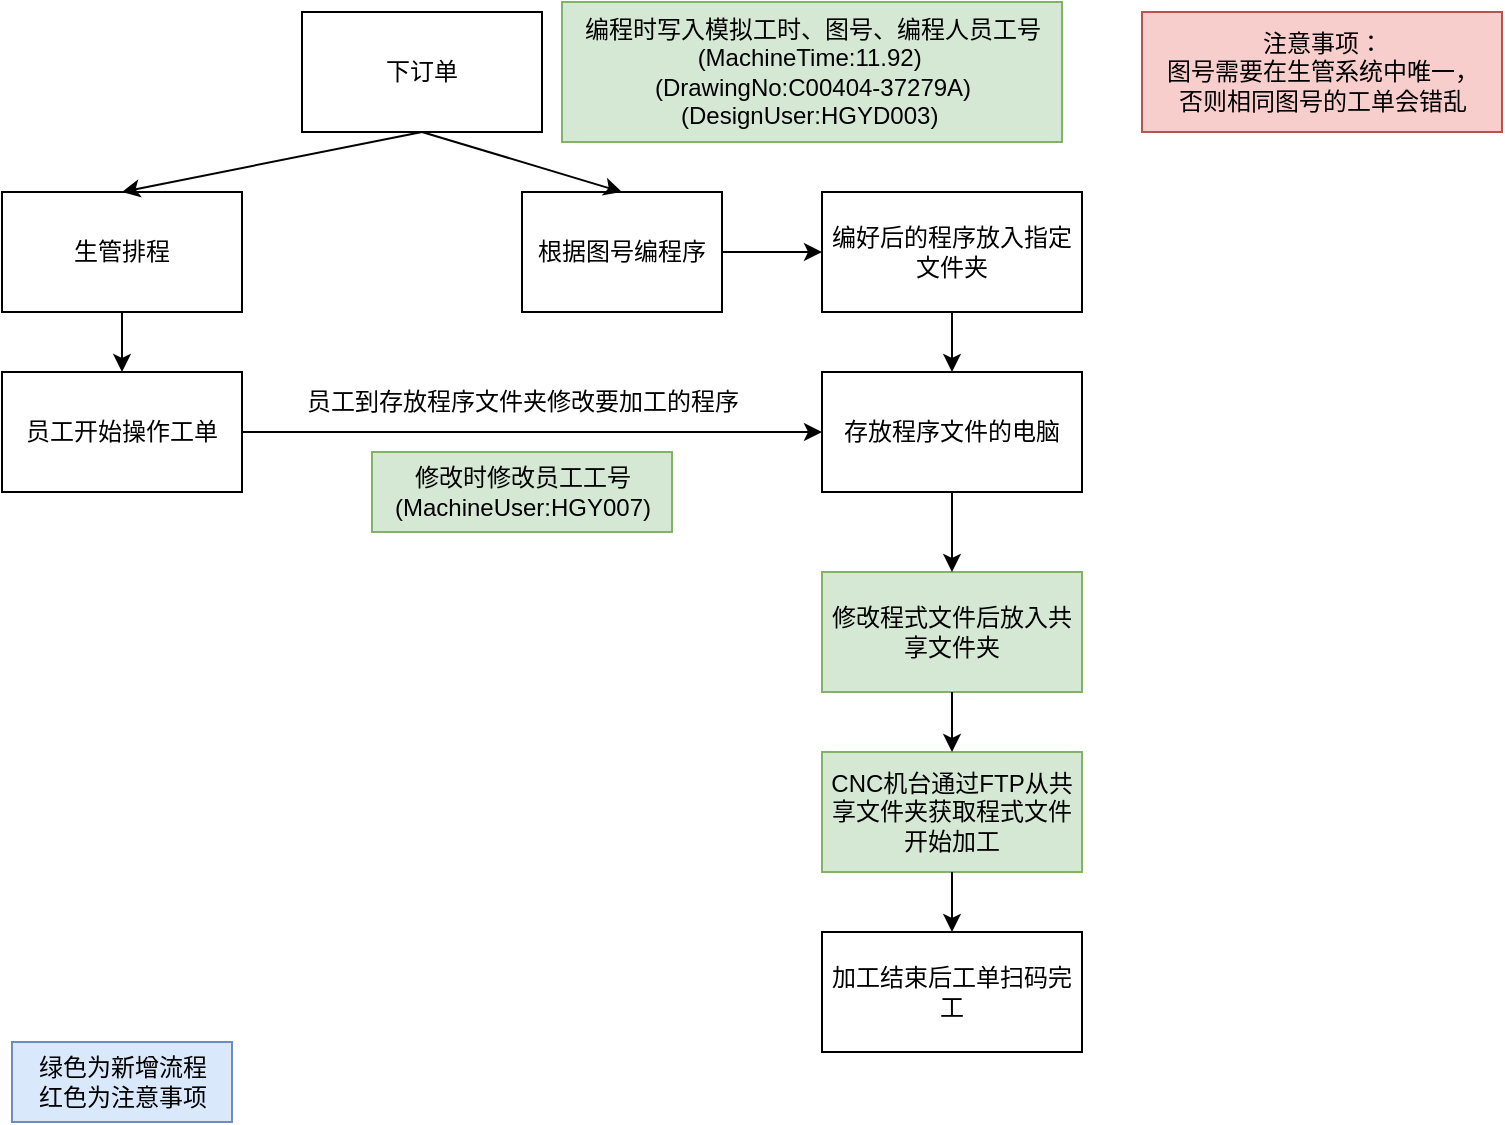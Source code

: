 <mxfile version="28.1.2" pages="2">
  <diagram name="第 1 页" id="llzAJf6m_RvFypabQ47X">
    <mxGraphModel dx="1426" dy="751" grid="1" gridSize="10" guides="1" tooltips="1" connect="1" arrows="1" fold="1" page="1" pageScale="1" pageWidth="827" pageHeight="1169" math="0" shadow="0">
      <root>
        <mxCell id="0" />
        <mxCell id="1" parent="0" />
        <mxCell id="7Wot0sW3-zmbjG1D84XS-1" value="下订单" style="rounded=0;whiteSpace=wrap;html=1;" vertex="1" parent="1">
          <mxGeometry x="170" y="65" width="120" height="60" as="geometry" />
        </mxCell>
        <mxCell id="7Wot0sW3-zmbjG1D84XS-2" value="生管排程" style="rounded=0;whiteSpace=wrap;html=1;" vertex="1" parent="1">
          <mxGeometry x="20" y="155" width="120" height="60" as="geometry" />
        </mxCell>
        <mxCell id="7Wot0sW3-zmbjG1D84XS-3" value="根据图号编程序" style="rounded=0;whiteSpace=wrap;html=1;" vertex="1" parent="1">
          <mxGeometry x="280" y="155" width="100" height="60" as="geometry" />
        </mxCell>
        <mxCell id="7Wot0sW3-zmbjG1D84XS-4" value="编好后的程序放入指定文件夹" style="rounded=0;whiteSpace=wrap;html=1;" vertex="1" parent="1">
          <mxGeometry x="430" y="155" width="130" height="60" as="geometry" />
        </mxCell>
        <mxCell id="7Wot0sW3-zmbjG1D84XS-5" value="修改程式文件后放入共享文件夹" style="rounded=0;whiteSpace=wrap;html=1;fillColor=#d5e8d4;strokeColor=#82b366;" vertex="1" parent="1">
          <mxGeometry x="430" y="345" width="130" height="60" as="geometry" />
        </mxCell>
        <mxCell id="7Wot0sW3-zmbjG1D84XS-6" value="员工开始操作工单" style="rounded=0;whiteSpace=wrap;html=1;" vertex="1" parent="1">
          <mxGeometry x="20" y="245" width="120" height="60" as="geometry" />
        </mxCell>
        <mxCell id="7Wot0sW3-zmbjG1D84XS-7" value="" style="endArrow=classic;html=1;rounded=0;exitX=0.5;exitY=1;exitDx=0;exitDy=0;entryX=0.5;entryY=0;entryDx=0;entryDy=0;" edge="1" parent="1" source="7Wot0sW3-zmbjG1D84XS-1" target="7Wot0sW3-zmbjG1D84XS-3">
          <mxGeometry width="50" height="50" relative="1" as="geometry">
            <mxPoint x="300" y="355" as="sourcePoint" />
            <mxPoint x="350" y="305" as="targetPoint" />
          </mxGeometry>
        </mxCell>
        <mxCell id="7Wot0sW3-zmbjG1D84XS-8" value="" style="endArrow=classic;html=1;rounded=0;entryX=0.5;entryY=0;entryDx=0;entryDy=0;" edge="1" parent="1" target="7Wot0sW3-zmbjG1D84XS-2">
          <mxGeometry width="50" height="50" relative="1" as="geometry">
            <mxPoint x="230" y="125" as="sourcePoint" />
            <mxPoint x="350" y="305" as="targetPoint" />
          </mxGeometry>
        </mxCell>
        <mxCell id="7Wot0sW3-zmbjG1D84XS-9" value="" style="endArrow=classic;html=1;rounded=0;exitX=0.5;exitY=1;exitDx=0;exitDy=0;entryX=0.5;entryY=0;entryDx=0;entryDy=0;" edge="1" parent="1" source="7Wot0sW3-zmbjG1D84XS-2" target="7Wot0sW3-zmbjG1D84XS-6">
          <mxGeometry width="50" height="50" relative="1" as="geometry">
            <mxPoint x="300" y="355" as="sourcePoint" />
            <mxPoint x="350" y="305" as="targetPoint" />
          </mxGeometry>
        </mxCell>
        <mxCell id="7Wot0sW3-zmbjG1D84XS-10" value="" style="endArrow=classic;html=1;rounded=0;exitX=1;exitY=0.5;exitDx=0;exitDy=0;entryX=0;entryY=0.5;entryDx=0;entryDy=0;" edge="1" parent="1" source="7Wot0sW3-zmbjG1D84XS-3" target="7Wot0sW3-zmbjG1D84XS-4">
          <mxGeometry width="50" height="50" relative="1" as="geometry">
            <mxPoint x="380" y="365" as="sourcePoint" />
            <mxPoint x="430" y="255" as="targetPoint" />
          </mxGeometry>
        </mxCell>
        <mxCell id="7Wot0sW3-zmbjG1D84XS-11" value="" style="endArrow=classic;html=1;rounded=0;exitX=1;exitY=0.5;exitDx=0;exitDy=0;entryX=0;entryY=0.5;entryDx=0;entryDy=0;" edge="1" parent="1" source="7Wot0sW3-zmbjG1D84XS-6" target="7Wot0sW3-zmbjG1D84XS-13">
          <mxGeometry width="50" height="50" relative="1" as="geometry">
            <mxPoint x="300" y="355" as="sourcePoint" />
            <mxPoint x="350" y="305" as="targetPoint" />
          </mxGeometry>
        </mxCell>
        <mxCell id="7Wot0sW3-zmbjG1D84XS-12" value="员工到存放程序文件夹修改要加工的程序" style="text;html=1;align=center;verticalAlign=middle;resizable=0;points=[];autosize=1;strokeColor=none;fillColor=none;" vertex="1" parent="1">
          <mxGeometry x="160" y="245" width="240" height="30" as="geometry" />
        </mxCell>
        <mxCell id="7Wot0sW3-zmbjG1D84XS-13" value="存放程序文件的电脑" style="rounded=0;whiteSpace=wrap;html=1;" vertex="1" parent="1">
          <mxGeometry x="430" y="245" width="130" height="60" as="geometry" />
        </mxCell>
        <mxCell id="7Wot0sW3-zmbjG1D84XS-14" value="" style="endArrow=classic;html=1;rounded=0;exitX=0.5;exitY=1;exitDx=0;exitDy=0;" edge="1" parent="1" source="7Wot0sW3-zmbjG1D84XS-4" target="7Wot0sW3-zmbjG1D84XS-13">
          <mxGeometry width="50" height="50" relative="1" as="geometry">
            <mxPoint x="300" y="355" as="sourcePoint" />
            <mxPoint x="350" y="305" as="targetPoint" />
          </mxGeometry>
        </mxCell>
        <mxCell id="7Wot0sW3-zmbjG1D84XS-15" value="" style="endArrow=classic;html=1;rounded=0;exitX=0.5;exitY=1;exitDx=0;exitDy=0;entryX=0.5;entryY=0;entryDx=0;entryDy=0;" edge="1" parent="1" source="7Wot0sW3-zmbjG1D84XS-13" target="7Wot0sW3-zmbjG1D84XS-5">
          <mxGeometry width="50" height="50" relative="1" as="geometry">
            <mxPoint x="300" y="355" as="sourcePoint" />
            <mxPoint x="350" y="305" as="targetPoint" />
          </mxGeometry>
        </mxCell>
        <mxCell id="7Wot0sW3-zmbjG1D84XS-16" value="CNC机台通过FTP从共享文件夹获取程式文件&lt;div&gt;开始加工&lt;/div&gt;" style="rounded=0;whiteSpace=wrap;html=1;fillColor=#d5e8d4;strokeColor=#82b366;" vertex="1" parent="1">
          <mxGeometry x="430" y="435" width="130" height="60" as="geometry" />
        </mxCell>
        <mxCell id="7Wot0sW3-zmbjG1D84XS-17" value="" style="endArrow=classic;html=1;rounded=0;exitX=0.5;exitY=1;exitDx=0;exitDy=0;entryX=0.5;entryY=0;entryDx=0;entryDy=0;" edge="1" parent="1" source="7Wot0sW3-zmbjG1D84XS-5" target="7Wot0sW3-zmbjG1D84XS-16">
          <mxGeometry width="50" height="50" relative="1" as="geometry">
            <mxPoint x="300" y="355" as="sourcePoint" />
            <mxPoint x="350" y="305" as="targetPoint" />
          </mxGeometry>
        </mxCell>
        <mxCell id="7Wot0sW3-zmbjG1D84XS-18" value="加工结束后工单扫码完工" style="rounded=0;whiteSpace=wrap;html=1;" vertex="1" parent="1">
          <mxGeometry x="430" y="525" width="130" height="60" as="geometry" />
        </mxCell>
        <mxCell id="7Wot0sW3-zmbjG1D84XS-19" value="" style="endArrow=classic;html=1;rounded=0;exitX=0.5;exitY=1;exitDx=0;exitDy=0;" edge="1" parent="1" source="7Wot0sW3-zmbjG1D84XS-16" target="7Wot0sW3-zmbjG1D84XS-18">
          <mxGeometry width="50" height="50" relative="1" as="geometry">
            <mxPoint x="300" y="355" as="sourcePoint" />
            <mxPoint x="350" y="305" as="targetPoint" />
          </mxGeometry>
        </mxCell>
        <mxCell id="7Wot0sW3-zmbjG1D84XS-20" value="编程时写入模拟工时、图号、编程人员工号&lt;div&gt;(MachineTime:11.92)&amp;nbsp;&lt;/div&gt;&lt;div&gt;(DrawingNo:C00404-37279A)&lt;/div&gt;&lt;div&gt;(DesignUser:HGYD003)&amp;nbsp;&lt;/div&gt;" style="text;html=1;align=center;verticalAlign=middle;resizable=0;points=[];autosize=1;strokeColor=#82b366;fillColor=#d5e8d4;" vertex="1" parent="1">
          <mxGeometry x="300" y="60" width="250" height="70" as="geometry" />
        </mxCell>
        <mxCell id="7Wot0sW3-zmbjG1D84XS-21" value="修改时修改员工工号&lt;div&gt;(MachineUser:HGY007)&lt;/div&gt;" style="text;html=1;align=center;verticalAlign=middle;resizable=0;points=[];autosize=1;strokeColor=#82b366;fillColor=#d5e8d4;" vertex="1" parent="1">
          <mxGeometry x="205" y="285" width="150" height="40" as="geometry" />
        </mxCell>
        <mxCell id="7Wot0sW3-zmbjG1D84XS-22" value="注意事项：&lt;div&gt;图号需要在生管系统中唯一，&lt;div&gt;否则相同图号的工单会错乱&lt;/div&gt;&lt;/div&gt;" style="text;html=1;align=center;verticalAlign=middle;resizable=0;points=[];autosize=1;strokeColor=#b85450;fillColor=#f8cecc;" vertex="1" parent="1">
          <mxGeometry x="590" y="65" width="180" height="60" as="geometry" />
        </mxCell>
        <mxCell id="7Wot0sW3-zmbjG1D84XS-23" value="绿色为新增流程&lt;div&gt;红色为注意事项&lt;/div&gt;" style="text;html=1;align=center;verticalAlign=middle;resizable=0;points=[];autosize=1;strokeColor=#6c8ebf;fillColor=#dae8fc;" vertex="1" parent="1">
          <mxGeometry x="25" y="580" width="110" height="40" as="geometry" />
        </mxCell>
      </root>
    </mxGraphModel>
  </diagram>
  <diagram id="i_0o1P0NUUmAlQGlM7Rf" name="第 2 页">
    <mxGraphModel dx="1426" dy="751" grid="1" gridSize="10" guides="1" tooltips="1" connect="1" arrows="1" fold="1" page="1" pageScale="1" pageWidth="827" pageHeight="1169" math="0" shadow="0">
      <root>
        <mxCell id="0" />
        <mxCell id="1" parent="0" />
        <mxCell id="2wAls1v3KQ-42HdzJ8gy-1" value="" style="whiteSpace=wrap;html=1;aspect=fixed;" vertex="1" parent="1">
          <mxGeometry x="30" y="112" width="80" height="80" as="geometry" />
        </mxCell>
        <mxCell id="2wAls1v3KQ-42HdzJ8gy-2" value="" style="whiteSpace=wrap;html=1;aspect=fixed;" vertex="1" parent="1">
          <mxGeometry x="160" y="112" width="80" height="80" as="geometry" />
        </mxCell>
        <mxCell id="2wAls1v3KQ-42HdzJ8gy-3" value="" style="whiteSpace=wrap;html=1;aspect=fixed;" vertex="1" parent="1">
          <mxGeometry x="274" y="112" width="80" height="80" as="geometry" />
        </mxCell>
        <mxCell id="2wAls1v3KQ-42HdzJ8gy-4" value="" style="whiteSpace=wrap;html=1;aspect=fixed;" vertex="1" parent="1">
          <mxGeometry x="410" y="112" width="80" height="80" as="geometry" />
        </mxCell>
        <mxCell id="2wAls1v3KQ-42HdzJ8gy-5" value="" style="whiteSpace=wrap;html=1;aspect=fixed;" vertex="1" parent="1">
          <mxGeometry x="520" y="112" width="80" height="80" as="geometry" />
        </mxCell>
        <mxCell id="2wAls1v3KQ-42HdzJ8gy-6" value="" style="whiteSpace=wrap;html=1;aspect=fixed;" vertex="1" parent="1">
          <mxGeometry x="180" y="272" width="80" height="80" as="geometry" />
        </mxCell>
        <mxCell id="2wAls1v3KQ-42HdzJ8gy-7" value="存程式文件电脑" style="text;html=1;align=center;verticalAlign=middle;resizable=0;points=[];autosize=1;strokeColor=none;fillColor=none;" vertex="1" parent="1">
          <mxGeometry x="505" y="520" width="110" height="30" as="geometry" />
        </mxCell>
        <mxCell id="2wAls1v3KQ-42HdzJ8gy-8" value="采集系统电脑" style="text;html=1;align=center;verticalAlign=middle;resizable=0;points=[];autosize=1;strokeColor=none;fillColor=none;" vertex="1" parent="1">
          <mxGeometry x="170" y="360" width="100" height="30" as="geometry" />
        </mxCell>
        <mxCell id="2wAls1v3KQ-42HdzJ8gy-9" value="" style="endArrow=classic;startArrow=classic;html=1;rounded=0;entryX=0.5;entryY=1;entryDx=0;entryDy=0;exitX=0.5;exitY=0;exitDx=0;exitDy=0;" edge="1" parent="1" source="2wAls1v3KQ-42HdzJ8gy-6" target="2wAls1v3KQ-42HdzJ8gy-1">
          <mxGeometry width="50" height="50" relative="1" as="geometry">
            <mxPoint x="330" y="442" as="sourcePoint" />
            <mxPoint x="380" y="392" as="targetPoint" />
          </mxGeometry>
        </mxCell>
        <mxCell id="2wAls1v3KQ-42HdzJ8gy-10" value="" style="endArrow=classic;startArrow=classic;html=1;rounded=0;entryX=0.5;entryY=1;entryDx=0;entryDy=0;" edge="1" parent="1" source="2wAls1v3KQ-42HdzJ8gy-6" target="2wAls1v3KQ-42HdzJ8gy-2">
          <mxGeometry width="50" height="50" relative="1" as="geometry">
            <mxPoint x="310" y="312" as="sourcePoint" />
            <mxPoint x="160" y="232" as="targetPoint" />
          </mxGeometry>
        </mxCell>
        <mxCell id="2wAls1v3KQ-42HdzJ8gy-11" value="" style="endArrow=classic;startArrow=classic;html=1;rounded=0;entryX=0.5;entryY=1;entryDx=0;entryDy=0;exitX=0.413;exitY=0.025;exitDx=0;exitDy=0;exitPerimeter=0;" edge="1" parent="1" source="2wAls1v3KQ-42HdzJ8gy-6" target="2wAls1v3KQ-42HdzJ8gy-3">
          <mxGeometry width="50" height="50" relative="1" as="geometry">
            <mxPoint x="420" y="322" as="sourcePoint" />
            <mxPoint x="270" y="242" as="targetPoint" />
          </mxGeometry>
        </mxCell>
        <mxCell id="2wAls1v3KQ-42HdzJ8gy-12" value="" style="endArrow=classic;startArrow=classic;html=1;rounded=0;entryX=0.5;entryY=1;entryDx=0;entryDy=0;exitX=0.5;exitY=0;exitDx=0;exitDy=0;" edge="1" parent="1" source="2wAls1v3KQ-42HdzJ8gy-6" target="2wAls1v3KQ-42HdzJ8gy-4">
          <mxGeometry width="50" height="50" relative="1" as="geometry">
            <mxPoint x="450" y="302" as="sourcePoint" />
            <mxPoint x="300" y="222" as="targetPoint" />
          </mxGeometry>
        </mxCell>
        <mxCell id="2wAls1v3KQ-42HdzJ8gy-13" value="" style="endArrow=classic;startArrow=classic;html=1;rounded=0;entryX=0.5;entryY=1;entryDx=0;entryDy=0;exitX=0.5;exitY=0;exitDx=0;exitDy=0;" edge="1" parent="1" source="2wAls1v3KQ-42HdzJ8gy-6" target="2wAls1v3KQ-42HdzJ8gy-5">
          <mxGeometry width="50" height="50" relative="1" as="geometry">
            <mxPoint x="730" y="312" as="sourcePoint" />
            <mxPoint x="580" y="232" as="targetPoint" />
          </mxGeometry>
        </mxCell>
        <mxCell id="2wAls1v3KQ-42HdzJ8gy-14" value="机台1" style="text;html=1;align=center;verticalAlign=middle;resizable=0;points=[];autosize=1;strokeColor=none;fillColor=none;" vertex="1" parent="1">
          <mxGeometry x="45" y="80" width="50" height="30" as="geometry" />
        </mxCell>
        <mxCell id="2wAls1v3KQ-42HdzJ8gy-15" value="机台2" style="text;html=1;align=center;verticalAlign=middle;resizable=0;points=[];autosize=1;strokeColor=none;fillColor=none;" vertex="1" parent="1">
          <mxGeometry x="175" y="80" width="50" height="30" as="geometry" />
        </mxCell>
        <mxCell id="2wAls1v3KQ-42HdzJ8gy-16" value="机台3" style="text;html=1;align=center;verticalAlign=middle;resizable=0;points=[];autosize=1;strokeColor=none;fillColor=none;" vertex="1" parent="1">
          <mxGeometry x="289" y="80" width="50" height="30" as="geometry" />
        </mxCell>
        <mxCell id="2wAls1v3KQ-42HdzJ8gy-17" value="机台4" style="text;html=1;align=center;verticalAlign=middle;resizable=0;points=[];autosize=1;strokeColor=none;fillColor=none;" vertex="1" parent="1">
          <mxGeometry x="425" y="80" width="50" height="30" as="geometry" />
        </mxCell>
        <mxCell id="2wAls1v3KQ-42HdzJ8gy-18" value="机台5" style="text;html=1;align=center;verticalAlign=middle;resizable=0;points=[];autosize=1;strokeColor=none;fillColor=none;" vertex="1" parent="1">
          <mxGeometry x="535" y="80" width="50" height="30" as="geometry" />
        </mxCell>
        <mxCell id="2wAls1v3KQ-42HdzJ8gy-19" value="采集&lt;div&gt;&lt;span style=&quot;background-color: transparent; color: light-dark(rgb(0, 0, 0), rgb(255, 255, 255));&quot;&gt;1.&lt;/span&gt;&lt;span style=&quot;background-color: transparent;&quot;&gt;&lt;font style=&quot;color: light-dark(rgb(85, 192, 255), rgb(255, 255, 255));&quot;&gt; 程式号&lt;/font&gt;&lt;/span&gt;&lt;div&gt;2. 机台转速&lt;/div&gt;&lt;/div&gt;" style="text;html=1;align=center;verticalAlign=middle;resizable=0;points=[];autosize=1;strokeColor=none;fillColor=none;" vertex="1" parent="1">
          <mxGeometry x="40" y="222" width="80" height="60" as="geometry" />
        </mxCell>
        <mxCell id="2wAls1v3KQ-42HdzJ8gy-20" value="" style="rounded=0;whiteSpace=wrap;html=1;direction=south;" vertex="1" parent="1">
          <mxGeometry x="504" y="242" width="112" height="270" as="geometry" />
        </mxCell>
        <mxCell id="2wAls1v3KQ-42HdzJ8gy-35" value="" style="edgeStyle=orthogonalEdgeStyle;rounded=0;orthogonalLoop=1;jettySize=auto;html=1;" edge="1" parent="1" source="2wAls1v3KQ-42HdzJ8gy-21" target="2wAls1v3KQ-42HdzJ8gy-22">
          <mxGeometry relative="1" as="geometry" />
        </mxCell>
        <mxCell id="2wAls1v3KQ-42HdzJ8gy-21" value="原来存放程式文件夹" style="whiteSpace=wrap;html=1;aspect=fixed;" vertex="1" parent="1">
          <mxGeometry x="520" y="397" width="80" height="80" as="geometry" />
        </mxCell>
        <mxCell id="2wAls1v3KQ-42HdzJ8gy-37" style="edgeStyle=orthogonalEdgeStyle;rounded=0;orthogonalLoop=1;jettySize=auto;html=1;exitX=0.5;exitY=0;exitDx=0;exitDy=0;entryX=0.5;entryY=1;entryDx=0;entryDy=0;" edge="1" parent="1" source="2wAls1v3KQ-42HdzJ8gy-22" target="2wAls1v3KQ-42HdzJ8gy-5">
          <mxGeometry relative="1" as="geometry">
            <mxPoint x="560" y="200" as="targetPoint" />
          </mxGeometry>
        </mxCell>
        <mxCell id="2wAls1v3KQ-42HdzJ8gy-22" value="共享文件夹" style="whiteSpace=wrap;html=1;aspect=fixed;" vertex="1" parent="1">
          <mxGeometry x="520" y="272" width="80" height="80" as="geometry" />
        </mxCell>
        <mxCell id="2wAls1v3KQ-42HdzJ8gy-24" value="" style="endArrow=classic;html=1;rounded=0;entryX=0.5;entryY=1;entryDx=0;entryDy=0;exitX=0.5;exitY=0;exitDx=0;exitDy=0;" edge="1" parent="1" source="2wAls1v3KQ-42HdzJ8gy-22" target="2wAls1v3KQ-42HdzJ8gy-4">
          <mxGeometry width="50" height="50" relative="1" as="geometry">
            <mxPoint x="330" y="442" as="sourcePoint" />
            <mxPoint x="380" y="392" as="targetPoint" />
          </mxGeometry>
        </mxCell>
        <mxCell id="2wAls1v3KQ-42HdzJ8gy-25" value="" style="endArrow=classic;html=1;rounded=0;entryX=0.5;entryY=1;entryDx=0;entryDy=0;exitX=0.5;exitY=0;exitDx=0;exitDy=0;" edge="1" parent="1" source="2wAls1v3KQ-42HdzJ8gy-22" target="2wAls1v3KQ-42HdzJ8gy-3">
          <mxGeometry width="50" height="50" relative="1" as="geometry">
            <mxPoint x="330" y="442" as="sourcePoint" />
            <mxPoint x="380" y="392" as="targetPoint" />
          </mxGeometry>
        </mxCell>
        <mxCell id="2wAls1v3KQ-42HdzJ8gy-26" value="" style="endArrow=classic;html=1;rounded=0;entryX=0.5;entryY=1;entryDx=0;entryDy=0;exitX=0.5;exitY=0;exitDx=0;exitDy=0;" edge="1" parent="1" target="2wAls1v3KQ-42HdzJ8gy-2" source="2wAls1v3KQ-42HdzJ8gy-22">
          <mxGeometry width="50" height="50" relative="1" as="geometry">
            <mxPoint x="560" y="262" as="sourcePoint" />
            <mxPoint x="380" y="392" as="targetPoint" />
          </mxGeometry>
        </mxCell>
        <mxCell id="2wAls1v3KQ-42HdzJ8gy-27" value="" style="endArrow=classic;html=1;rounded=0;entryX=0.5;entryY=1;entryDx=0;entryDy=0;exitX=0.5;exitY=0;exitDx=0;exitDy=0;" edge="1" parent="1" source="2wAls1v3KQ-42HdzJ8gy-22" target="2wAls1v3KQ-42HdzJ8gy-1">
          <mxGeometry width="50" height="50" relative="1" as="geometry">
            <mxPoint x="560" y="270" as="sourcePoint" />
            <mxPoint x="380" y="392" as="targetPoint" />
          </mxGeometry>
        </mxCell>
        <mxCell id="2wAls1v3KQ-42HdzJ8gy-28" value="机台FTP从共享文件夹获取NC文件" style="text;html=1;align=center;verticalAlign=middle;resizable=0;points=[];autosize=1;strokeColor=#82b366;fillColor=#d5e8d4;" vertex="1" parent="1">
          <mxGeometry x="567" y="212" width="210" height="30" as="geometry" />
        </mxCell>
        <mxCell id="2wAls1v3KQ-42HdzJ8gy-30" value="拷贝修改后的程式文件到共享文件夹" style="text;html=1;align=center;verticalAlign=middle;resizable=0;points=[];autosize=1;strokeColor=#82b366;fillColor=#d5e8d4;" vertex="1" parent="1">
          <mxGeometry x="597" y="390" width="220" height="30" as="geometry" />
        </mxCell>
        <mxCell id="2wAls1v3KQ-42HdzJ8gy-31" value="根据&lt;font style=&quot;color: light-dark(rgb(85, 192, 255), rgb(255, 255, 255));&quot;&gt;程式号&lt;/font&gt;去共享文件夹查找NC程式文件&lt;div&gt;获取对应NC文件后读取NC文件中的信息&lt;br&gt;&lt;div&gt;(DesignUser:HGYD003)&amp;nbsp; &amp;nbsp; &amp;nbsp; &amp;nbsp; &amp;nbsp; &amp;nbsp; &amp;nbsp; &amp;nbsp;&lt;/div&gt;&lt;div&gt;(MachineUser:HGY007)&amp;nbsp; &amp;nbsp; &amp;nbsp; &amp;nbsp; &amp;nbsp; &amp;nbsp; &amp;nbsp; &amp;nbsp;&lt;/div&gt;&lt;div&gt;(MachineTime:11.92)&amp;nbsp; &amp;nbsp; &amp;nbsp; &amp;nbsp; &amp;nbsp; &amp;nbsp; &lt;span style=&quot;white-space:pre&quot;&gt;&#x9;&lt;/span&gt;&lt;/div&gt;&lt;div&gt;(DrawingNo:C00404-37279A)&amp;nbsp; &amp;nbsp; &amp;nbsp; &amp;nbsp; &amp;nbsp;&lt;/div&gt;&lt;/div&gt;" style="text;html=1;align=center;verticalAlign=middle;whiteSpace=wrap;rounded=0;" vertex="1" parent="1">
          <mxGeometry x="249" y="352" width="256" height="30" as="geometry" />
        </mxCell>
        <mxCell id="2wAls1v3KQ-42HdzJ8gy-32" value="" style="endArrow=classic;startArrow=classic;html=1;rounded=0;entryX=0;entryY=0.5;entryDx=0;entryDy=0;exitX=1;exitY=0.5;exitDx=0;exitDy=0;" edge="1" parent="1" source="2wAls1v3KQ-42HdzJ8gy-6" target="2wAls1v3KQ-42HdzJ8gy-22">
          <mxGeometry width="50" height="50" relative="1" as="geometry">
            <mxPoint x="330" y="442" as="sourcePoint" />
            <mxPoint x="380" y="392" as="targetPoint" />
          </mxGeometry>
        </mxCell>
        <mxCell id="2wAls1v3KQ-42HdzJ8gy-33" value="鸿冠钇新增操作步骤" style="text;html=1;align=center;verticalAlign=middle;resizable=0;points=[];autosize=1;strokeColor=#82b366;fillColor=#d5e8d4;" vertex="1" parent="1">
          <mxGeometry x="687" y="330" width="130" height="30" as="geometry" />
        </mxCell>
        <mxCell id="2wAls1v3KQ-42HdzJ8gy-34" value="内网网络" style="text;html=1;align=center;verticalAlign=middle;resizable=0;points=[];autosize=1;strokeColor=none;fillColor=none;" vertex="1" parent="1">
          <mxGeometry x="269" y="252" width="70" height="30" as="geometry" />
        </mxCell>
        <mxCell id="2wAls1v3KQ-42HdzJ8gy-38" value="鸿冠钇新增操作步骤" style="text;html=1;align=center;verticalAlign=middle;resizable=0;points=[];autosize=1;strokeColor=#82b366;fillColor=#d5e8d4;" vertex="1" parent="1">
          <mxGeometry x="647" y="182" width="130" height="30" as="geometry" />
        </mxCell>
        <mxCell id="2wAls1v3KQ-42HdzJ8gy-39" value="修改程式文件中的员工工号" style="text;html=1;align=center;verticalAlign=middle;resizable=0;points=[];autosize=1;strokeColor=#b85450;fillColor=#f8cecc;" vertex="1" parent="1">
          <mxGeometry x="647" y="360" width="170" height="30" as="geometry" />
        </mxCell>
      </root>
    </mxGraphModel>
  </diagram>
</mxfile>
